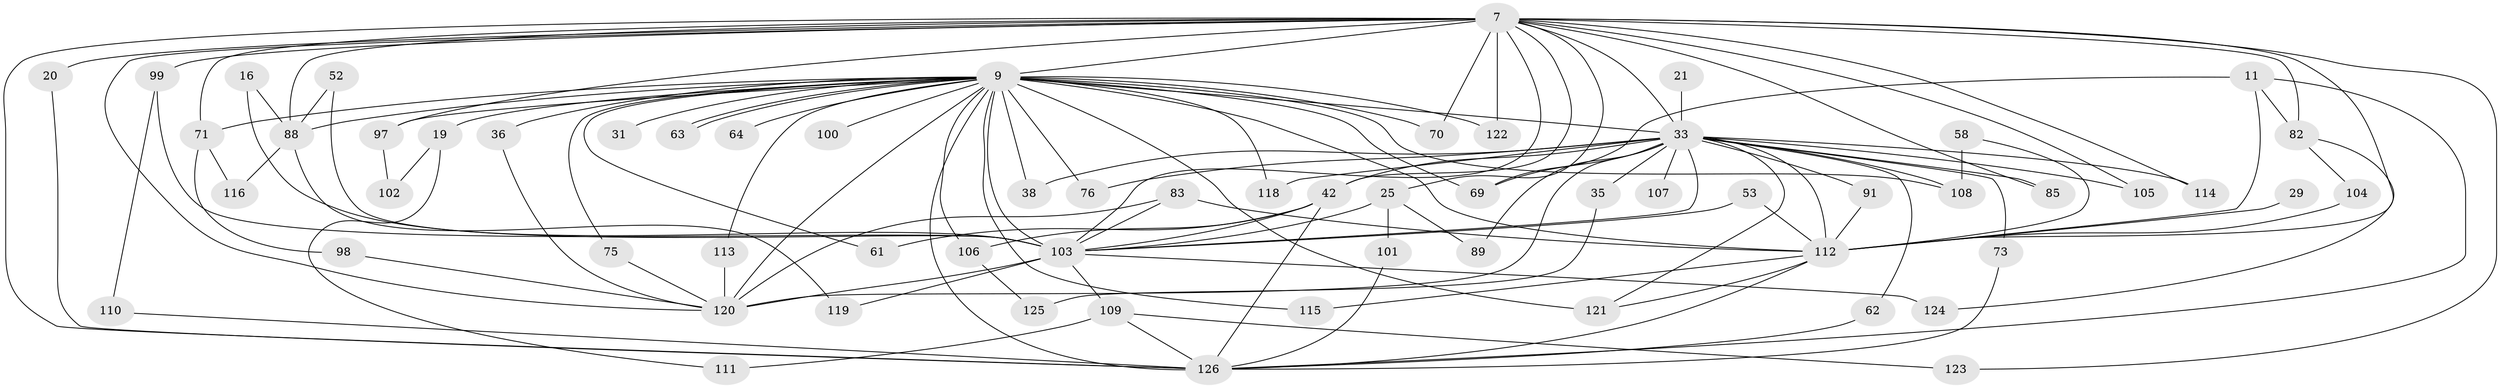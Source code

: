 // original degree distribution, {23: 0.015873015873015872, 26: 0.007936507936507936, 19: 0.015873015873015872, 15: 0.007936507936507936, 20: 0.007936507936507936, 16: 0.007936507936507936, 30: 0.007936507936507936, 24: 0.007936507936507936, 5: 0.047619047619047616, 7: 0.031746031746031744, 6: 0.03968253968253968, 8: 0.007936507936507936, 2: 0.5079365079365079, 4: 0.05555555555555555, 3: 0.23015873015873015}
// Generated by graph-tools (version 1.1) at 2025/43/03/09/25 04:43:38]
// undirected, 63 vertices, 125 edges
graph export_dot {
graph [start="1"]
  node [color=gray90,style=filled];
  7 [super="+6"];
  9 [super="+8"];
  11;
  16;
  19;
  20;
  21;
  25;
  29;
  31;
  33 [super="+27+10"];
  35;
  36;
  38 [super="+37"];
  42 [super="+23"];
  52;
  53;
  58;
  61;
  62;
  63;
  64;
  69 [super="+41"];
  70;
  71 [super="+65"];
  73;
  75;
  76;
  82 [super="+17+24"];
  83 [super="+55"];
  85;
  88 [super="+87"];
  89;
  91;
  97;
  98;
  99 [super="+22"];
  100;
  101 [super="+96"];
  102;
  103 [super="+51+74+81"];
  104;
  105;
  106 [super="+66"];
  107;
  108 [super="+67+78"];
  109;
  110;
  111;
  112 [super="+80+5"];
  113;
  114;
  115;
  116;
  118;
  119;
  120 [super="+72+60+95"];
  121 [super="+94"];
  122;
  123;
  124;
  125;
  126 [super="+93+47+49+84+117"];
  7 -- 9 [weight=9];
  7 -- 70;
  7 -- 97;
  7 -- 99 [weight=3];
  7 -- 82 [weight=3];
  7 -- 20 [weight=2];
  7 -- 85;
  7 -- 25;
  7 -- 105;
  7 -- 114;
  7 -- 120 [weight=3];
  7 -- 122;
  7 -- 123;
  7 -- 42;
  7 -- 71;
  7 -- 88 [weight=2];
  7 -- 33 [weight=7];
  7 -- 126 [weight=2];
  7 -- 112 [weight=7];
  7 -- 103;
  9 -- 19 [weight=2];
  9 -- 31 [weight=2];
  9 -- 38 [weight=3];
  9 -- 63;
  9 -- 63;
  9 -- 64 [weight=2];
  9 -- 70;
  9 -- 71 [weight=4];
  9 -- 97;
  9 -- 103 [weight=8];
  9 -- 106 [weight=2];
  9 -- 118;
  9 -- 75;
  9 -- 76;
  9 -- 88 [weight=5];
  9 -- 36 [weight=2];
  9 -- 100 [weight=2];
  9 -- 113;
  9 -- 115;
  9 -- 121 [weight=2];
  9 -- 122;
  9 -- 61;
  9 -- 33 [weight=6];
  9 -- 126 [weight=3];
  9 -- 69;
  9 -- 108 [weight=2];
  9 -- 120;
  9 -- 112 [weight=6];
  11 -- 82;
  11 -- 126;
  11 -- 69;
  11 -- 112 [weight=2];
  16 -- 88;
  16 -- 103;
  19 -- 102;
  19 -- 111;
  20 -- 126;
  21 -- 33 [weight=2];
  25 -- 89;
  25 -- 101 [weight=2];
  25 -- 103 [weight=2];
  29 -- 112 [weight=2];
  33 -- 69;
  33 -- 73;
  33 -- 76;
  33 -- 85;
  33 -- 89;
  33 -- 91;
  33 -- 35 [weight=2];
  33 -- 38;
  33 -- 105;
  33 -- 42 [weight=2];
  33 -- 107 [weight=2];
  33 -- 114;
  33 -- 118;
  33 -- 62;
  33 -- 120 [weight=3];
  33 -- 108 [weight=2];
  33 -- 112 [weight=6];
  33 -- 103 [weight=4];
  33 -- 121;
  35 -- 125;
  36 -- 120;
  42 -- 106;
  42 -- 61;
  42 -- 126;
  42 -- 103;
  52 -- 88;
  52 -- 103;
  53 -- 112;
  53 -- 103;
  58 -- 108 [weight=2];
  58 -- 112;
  62 -- 126;
  71 -- 98;
  71 -- 116;
  73 -- 126;
  75 -- 120;
  82 -- 124;
  82 -- 104;
  83 -- 120;
  83 -- 112;
  83 -- 103;
  88 -- 116;
  88 -- 119;
  91 -- 112;
  97 -- 102;
  98 -- 120;
  99 -- 110;
  99 -- 103;
  101 -- 126;
  103 -- 120;
  103 -- 124;
  103 -- 119;
  103 -- 109;
  104 -- 112;
  106 -- 125;
  109 -- 111;
  109 -- 123;
  109 -- 126;
  110 -- 126;
  112 -- 126 [weight=3];
  112 -- 115;
  112 -- 121;
  113 -- 120;
}
